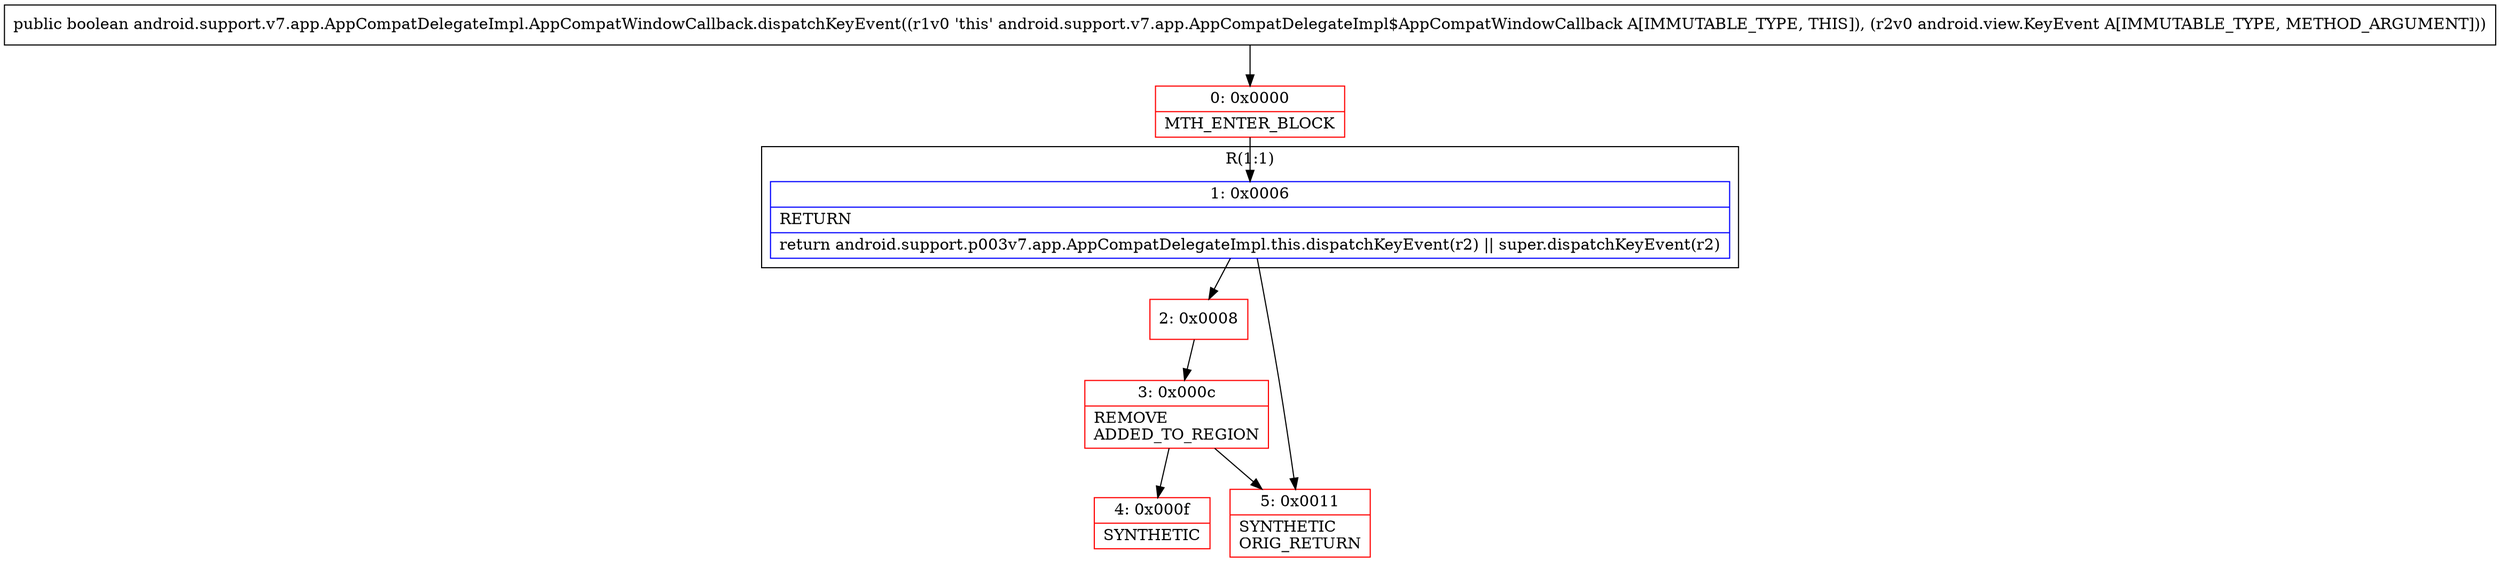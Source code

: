digraph "CFG forandroid.support.v7.app.AppCompatDelegateImpl.AppCompatWindowCallback.dispatchKeyEvent(Landroid\/view\/KeyEvent;)Z" {
subgraph cluster_Region_687901120 {
label = "R(1:1)";
node [shape=record,color=blue];
Node_1 [shape=record,label="{1\:\ 0x0006|RETURN\l|return android.support.p003v7.app.AppCompatDelegateImpl.this.dispatchKeyEvent(r2) \|\| super.dispatchKeyEvent(r2)\l}"];
}
Node_0 [shape=record,color=red,label="{0\:\ 0x0000|MTH_ENTER_BLOCK\l}"];
Node_2 [shape=record,color=red,label="{2\:\ 0x0008}"];
Node_3 [shape=record,color=red,label="{3\:\ 0x000c|REMOVE\lADDED_TO_REGION\l}"];
Node_4 [shape=record,color=red,label="{4\:\ 0x000f|SYNTHETIC\l}"];
Node_5 [shape=record,color=red,label="{5\:\ 0x0011|SYNTHETIC\lORIG_RETURN\l}"];
MethodNode[shape=record,label="{public boolean android.support.v7.app.AppCompatDelegateImpl.AppCompatWindowCallback.dispatchKeyEvent((r1v0 'this' android.support.v7.app.AppCompatDelegateImpl$AppCompatWindowCallback A[IMMUTABLE_TYPE, THIS]), (r2v0 android.view.KeyEvent A[IMMUTABLE_TYPE, METHOD_ARGUMENT])) }"];
MethodNode -> Node_0;
Node_1 -> Node_2;
Node_1 -> Node_5;
Node_0 -> Node_1;
Node_2 -> Node_3;
Node_3 -> Node_4;
Node_3 -> Node_5;
}


